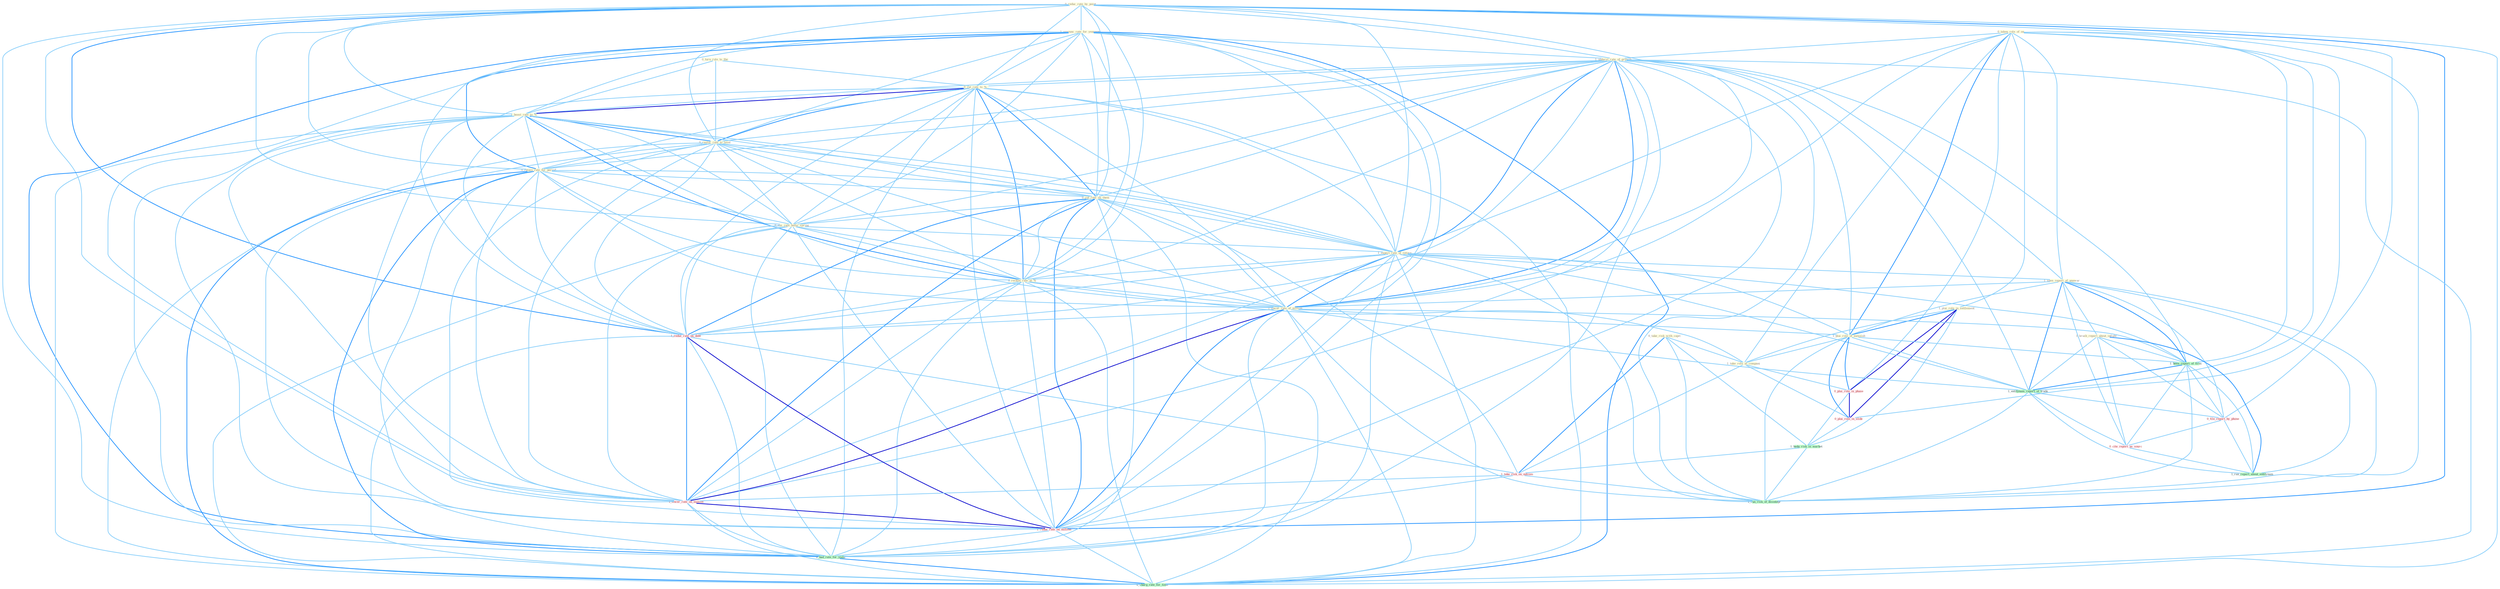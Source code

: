 Graph G{ 
    node
    [shape=polygon,style=filled,width=.5,height=.06,color="#BDFCC9",fixedsize=true,fontsize=4,
    fontcolor="#2f4f4f"];
    {node
    [color="#ffffe0", fontcolor="#8b7d6b"] "0_taken_role_of_on " "0_take_risk_with_capit " "0_turn_rule_to_the " "0_reduc_rate_by_point " "1_announc_rate_for_yearnum " "1_underst_rate_of_growth " "0_cut_rate_to_% " "1_boost_rate_to_% " "0_restor_rate_to_level " "0_retain_rate_for_period " "1_plai_role_in_settlement " "0_cut_rate_on_them " "0_eas_rate_befor_spring " "1_expect_rate_of_return " "0_reckon_rate_at_% " "1_seen_report_of_unawar " "1_lower_rate_of_million " "1_brush_report_about_infight " "1_plai_role_of_messiah " "1_take_role_at_compani "}
{node [color="#fff0f5", fontcolor="#b22222"] "1_reduc_rate_on_debt " "0_plai_role_in_phase " "0_plai_role_in_slide " "1_take_risk_on_outcom " "0_file_report_by_phone " "0_cite_report_as_sourc " "1_lower_rate_on_million " "1_reduc_rate_on_million "}
edge [color="#B0E2FF"];

	"0_taken_role_of_on " -- "1_underst_rate_of_growth " [w="1", color="#87cefa" ];
	"0_taken_role_of_on " -- "1_plai_role_in_settlement " [w="1", color="#87cefa" ];
	"0_taken_role_of_on " -- "1_expect_rate_of_return " [w="1", color="#87cefa" ];
	"0_taken_role_of_on " -- "1_seen_report_of_unawar " [w="1", color="#87cefa" ];
	"0_taken_role_of_on " -- "1_lower_rate_of_million " [w="1", color="#87cefa" ];
	"0_taken_role_of_on " -- "1_plai_role_of_messiah " [w="2", color="#1e90ff" , len=0.8];
	"0_taken_role_of_on " -- "1_take_role_at_compani " [w="1", color="#87cefa" ];
	"0_taken_role_of_on " -- "0_plai_role_in_phase " [w="1", color="#87cefa" ];
	"0_taken_role_of_on " -- "1_been_report_of_firm " [w="1", color="#87cefa" ];
	"0_taken_role_of_on " -- "0_plai_role_in_slide " [w="1", color="#87cefa" ];
	"0_taken_role_of_on " -- "1_entitynam_report_of_trade " [w="1", color="#87cefa" ];
	"0_taken_role_of_on " -- "1_run_risk_of_disintegr " [w="1", color="#87cefa" ];
	"0_take_risk_with_capit " -- "1_take_role_at_compani " [w="1", color="#87cefa" ];
	"0_take_risk_with_capit " -- "1_hedg_risk_in_market " [w="1", color="#87cefa" ];
	"0_take_risk_with_capit " -- "1_take_risk_on_outcom " [w="2", color="#1e90ff" , len=0.8];
	"0_take_risk_with_capit " -- "1_run_risk_of_disintegr " [w="1", color="#87cefa" ];
	"0_turn_rule_to_the " -- "0_cut_rate_to_% " [w="1", color="#87cefa" ];
	"0_turn_rule_to_the " -- "1_boost_rate_to_% " [w="1", color="#87cefa" ];
	"0_turn_rule_to_the " -- "0_restor_rate_to_level " [w="1", color="#87cefa" ];
	"0_reduc_rate_by_point " -- "1_announc_rate_for_yearnum " [w="1", color="#87cefa" ];
	"0_reduc_rate_by_point " -- "1_underst_rate_of_growth " [w="1", color="#87cefa" ];
	"0_reduc_rate_by_point " -- "0_cut_rate_to_% " [w="1", color="#87cefa" ];
	"0_reduc_rate_by_point " -- "1_boost_rate_to_% " [w="1", color="#87cefa" ];
	"0_reduc_rate_by_point " -- "0_restor_rate_to_level " [w="1", color="#87cefa" ];
	"0_reduc_rate_by_point " -- "0_retain_rate_for_period " [w="1", color="#87cefa" ];
	"0_reduc_rate_by_point " -- "0_cut_rate_on_them " [w="1", color="#87cefa" ];
	"0_reduc_rate_by_point " -- "0_eas_rate_befor_spring " [w="1", color="#87cefa" ];
	"0_reduc_rate_by_point " -- "1_expect_rate_of_return " [w="1", color="#87cefa" ];
	"0_reduc_rate_by_point " -- "0_reckon_rate_at_% " [w="1", color="#87cefa" ];
	"0_reduc_rate_by_point " -- "1_lower_rate_of_million " [w="1", color="#87cefa" ];
	"0_reduc_rate_by_point " -- "1_reduc_rate_on_debt " [w="2", color="#1e90ff" , len=0.8];
	"0_reduc_rate_by_point " -- "0_file_report_by_phone " [w="1", color="#87cefa" ];
	"0_reduc_rate_by_point " -- "1_lower_rate_on_million " [w="1", color="#87cefa" ];
	"0_reduc_rate_by_point " -- "1_reduc_rate_on_million " [w="2", color="#1e90ff" , len=0.8];
	"0_reduc_rate_by_point " -- "0_had_rate_for_yield " [w="1", color="#87cefa" ];
	"0_reduc_rate_by_point " -- "0_charg_rate_for_time " [w="1", color="#87cefa" ];
	"1_announc_rate_for_yearnum " -- "1_underst_rate_of_growth " [w="1", color="#87cefa" ];
	"1_announc_rate_for_yearnum " -- "0_cut_rate_to_% " [w="1", color="#87cefa" ];
	"1_announc_rate_for_yearnum " -- "1_boost_rate_to_% " [w="1", color="#87cefa" ];
	"1_announc_rate_for_yearnum " -- "0_restor_rate_to_level " [w="1", color="#87cefa" ];
	"1_announc_rate_for_yearnum " -- "0_retain_rate_for_period " [w="2", color="#1e90ff" , len=0.8];
	"1_announc_rate_for_yearnum " -- "0_cut_rate_on_them " [w="1", color="#87cefa" ];
	"1_announc_rate_for_yearnum " -- "0_eas_rate_befor_spring " [w="1", color="#87cefa" ];
	"1_announc_rate_for_yearnum " -- "1_expect_rate_of_return " [w="1", color="#87cefa" ];
	"1_announc_rate_for_yearnum " -- "0_reckon_rate_at_% " [w="1", color="#87cefa" ];
	"1_announc_rate_for_yearnum " -- "1_lower_rate_of_million " [w="1", color="#87cefa" ];
	"1_announc_rate_for_yearnum " -- "1_reduc_rate_on_debt " [w="1", color="#87cefa" ];
	"1_announc_rate_for_yearnum " -- "1_lower_rate_on_million " [w="1", color="#87cefa" ];
	"1_announc_rate_for_yearnum " -- "1_reduc_rate_on_million " [w="1", color="#87cefa" ];
	"1_announc_rate_for_yearnum " -- "0_had_rate_for_yield " [w="2", color="#1e90ff" , len=0.8];
	"1_announc_rate_for_yearnum " -- "0_charg_rate_for_time " [w="2", color="#1e90ff" , len=0.8];
	"1_underst_rate_of_growth " -- "0_cut_rate_to_% " [w="1", color="#87cefa" ];
	"1_underst_rate_of_growth " -- "1_boost_rate_to_% " [w="1", color="#87cefa" ];
	"1_underst_rate_of_growth " -- "0_restor_rate_to_level " [w="1", color="#87cefa" ];
	"1_underst_rate_of_growth " -- "0_retain_rate_for_period " [w="1", color="#87cefa" ];
	"1_underst_rate_of_growth " -- "0_cut_rate_on_them " [w="1", color="#87cefa" ];
	"1_underst_rate_of_growth " -- "0_eas_rate_befor_spring " [w="1", color="#87cefa" ];
	"1_underst_rate_of_growth " -- "1_expect_rate_of_return " [w="2", color="#1e90ff" , len=0.8];
	"1_underst_rate_of_growth " -- "0_reckon_rate_at_% " [w="1", color="#87cefa" ];
	"1_underst_rate_of_growth " -- "1_seen_report_of_unawar " [w="1", color="#87cefa" ];
	"1_underst_rate_of_growth " -- "1_lower_rate_of_million " [w="2", color="#1e90ff" , len=0.8];
	"1_underst_rate_of_growth " -- "1_plai_role_of_messiah " [w="1", color="#87cefa" ];
	"1_underst_rate_of_growth " -- "1_reduc_rate_on_debt " [w="1", color="#87cefa" ];
	"1_underst_rate_of_growth " -- "1_been_report_of_firm " [w="1", color="#87cefa" ];
	"1_underst_rate_of_growth " -- "1_entitynam_report_of_trade " [w="1", color="#87cefa" ];
	"1_underst_rate_of_growth " -- "1_lower_rate_on_million " [w="1", color="#87cefa" ];
	"1_underst_rate_of_growth " -- "1_reduc_rate_on_million " [w="1", color="#87cefa" ];
	"1_underst_rate_of_growth " -- "1_run_risk_of_disintegr " [w="1", color="#87cefa" ];
	"1_underst_rate_of_growth " -- "0_had_rate_for_yield " [w="1", color="#87cefa" ];
	"1_underst_rate_of_growth " -- "0_charg_rate_for_time " [w="1", color="#87cefa" ];
	"0_cut_rate_to_% " -- "1_boost_rate_to_% " [w="3", color="#0000cd" , len=0.6];
	"0_cut_rate_to_% " -- "0_restor_rate_to_level " [w="2", color="#1e90ff" , len=0.8];
	"0_cut_rate_to_% " -- "0_retain_rate_for_period " [w="1", color="#87cefa" ];
	"0_cut_rate_to_% " -- "0_cut_rate_on_them " [w="2", color="#1e90ff" , len=0.8];
	"0_cut_rate_to_% " -- "0_eas_rate_befor_spring " [w="1", color="#87cefa" ];
	"0_cut_rate_to_% " -- "1_expect_rate_of_return " [w="1", color="#87cefa" ];
	"0_cut_rate_to_% " -- "0_reckon_rate_at_% " [w="2", color="#1e90ff" , len=0.8];
	"0_cut_rate_to_% " -- "1_lower_rate_of_million " [w="1", color="#87cefa" ];
	"0_cut_rate_to_% " -- "1_reduc_rate_on_debt " [w="1", color="#87cefa" ];
	"0_cut_rate_to_% " -- "1_lower_rate_on_million " [w="1", color="#87cefa" ];
	"0_cut_rate_to_% " -- "1_reduc_rate_on_million " [w="1", color="#87cefa" ];
	"0_cut_rate_to_% " -- "0_had_rate_for_yield " [w="1", color="#87cefa" ];
	"0_cut_rate_to_% " -- "0_charg_rate_for_time " [w="1", color="#87cefa" ];
	"1_boost_rate_to_% " -- "0_restor_rate_to_level " [w="2", color="#1e90ff" , len=0.8];
	"1_boost_rate_to_% " -- "0_retain_rate_for_period " [w="1", color="#87cefa" ];
	"1_boost_rate_to_% " -- "0_cut_rate_on_them " [w="1", color="#87cefa" ];
	"1_boost_rate_to_% " -- "0_eas_rate_befor_spring " [w="1", color="#87cefa" ];
	"1_boost_rate_to_% " -- "1_expect_rate_of_return " [w="1", color="#87cefa" ];
	"1_boost_rate_to_% " -- "0_reckon_rate_at_% " [w="2", color="#1e90ff" , len=0.8];
	"1_boost_rate_to_% " -- "1_lower_rate_of_million " [w="1", color="#87cefa" ];
	"1_boost_rate_to_% " -- "1_reduc_rate_on_debt " [w="1", color="#87cefa" ];
	"1_boost_rate_to_% " -- "1_lower_rate_on_million " [w="1", color="#87cefa" ];
	"1_boost_rate_to_% " -- "1_reduc_rate_on_million " [w="1", color="#87cefa" ];
	"1_boost_rate_to_% " -- "0_had_rate_for_yield " [w="1", color="#87cefa" ];
	"1_boost_rate_to_% " -- "0_charg_rate_for_time " [w="1", color="#87cefa" ];
	"0_restor_rate_to_level " -- "0_retain_rate_for_period " [w="1", color="#87cefa" ];
	"0_restor_rate_to_level " -- "0_cut_rate_on_them " [w="1", color="#87cefa" ];
	"0_restor_rate_to_level " -- "0_eas_rate_befor_spring " [w="1", color="#87cefa" ];
	"0_restor_rate_to_level " -- "1_expect_rate_of_return " [w="1", color="#87cefa" ];
	"0_restor_rate_to_level " -- "0_reckon_rate_at_% " [w="1", color="#87cefa" ];
	"0_restor_rate_to_level " -- "1_lower_rate_of_million " [w="1", color="#87cefa" ];
	"0_restor_rate_to_level " -- "1_reduc_rate_on_debt " [w="1", color="#87cefa" ];
	"0_restor_rate_to_level " -- "1_lower_rate_on_million " [w="1", color="#87cefa" ];
	"0_restor_rate_to_level " -- "1_reduc_rate_on_million " [w="1", color="#87cefa" ];
	"0_restor_rate_to_level " -- "0_had_rate_for_yield " [w="1", color="#87cefa" ];
	"0_restor_rate_to_level " -- "0_charg_rate_for_time " [w="1", color="#87cefa" ];
	"0_retain_rate_for_period " -- "0_cut_rate_on_them " [w="1", color="#87cefa" ];
	"0_retain_rate_for_period " -- "0_eas_rate_befor_spring " [w="1", color="#87cefa" ];
	"0_retain_rate_for_period " -- "1_expect_rate_of_return " [w="1", color="#87cefa" ];
	"0_retain_rate_for_period " -- "0_reckon_rate_at_% " [w="1", color="#87cefa" ];
	"0_retain_rate_for_period " -- "1_lower_rate_of_million " [w="1", color="#87cefa" ];
	"0_retain_rate_for_period " -- "1_reduc_rate_on_debt " [w="1", color="#87cefa" ];
	"0_retain_rate_for_period " -- "1_lower_rate_on_million " [w="1", color="#87cefa" ];
	"0_retain_rate_for_period " -- "1_reduc_rate_on_million " [w="1", color="#87cefa" ];
	"0_retain_rate_for_period " -- "0_had_rate_for_yield " [w="2", color="#1e90ff" , len=0.8];
	"0_retain_rate_for_period " -- "0_charg_rate_for_time " [w="2", color="#1e90ff" , len=0.8];
	"1_plai_role_in_settlement " -- "1_plai_role_of_messiah " [w="2", color="#1e90ff" , len=0.8];
	"1_plai_role_in_settlement " -- "1_take_role_at_compani " [w="1", color="#87cefa" ];
	"1_plai_role_in_settlement " -- "0_plai_role_in_phase " [w="3", color="#0000cd" , len=0.6];
	"1_plai_role_in_settlement " -- "0_plai_role_in_slide " [w="3", color="#0000cd" , len=0.6];
	"1_plai_role_in_settlement " -- "1_hedg_risk_in_market " [w="1", color="#87cefa" ];
	"0_cut_rate_on_them " -- "0_eas_rate_befor_spring " [w="1", color="#87cefa" ];
	"0_cut_rate_on_them " -- "1_expect_rate_of_return " [w="1", color="#87cefa" ];
	"0_cut_rate_on_them " -- "0_reckon_rate_at_% " [w="1", color="#87cefa" ];
	"0_cut_rate_on_them " -- "1_lower_rate_of_million " [w="1", color="#87cefa" ];
	"0_cut_rate_on_them " -- "1_reduc_rate_on_debt " [w="2", color="#1e90ff" , len=0.8];
	"0_cut_rate_on_them " -- "1_take_risk_on_outcom " [w="1", color="#87cefa" ];
	"0_cut_rate_on_them " -- "1_lower_rate_on_million " [w="2", color="#1e90ff" , len=0.8];
	"0_cut_rate_on_them " -- "1_reduc_rate_on_million " [w="2", color="#1e90ff" , len=0.8];
	"0_cut_rate_on_them " -- "0_had_rate_for_yield " [w="1", color="#87cefa" ];
	"0_cut_rate_on_them " -- "0_charg_rate_for_time " [w="1", color="#87cefa" ];
	"0_eas_rate_befor_spring " -- "1_expect_rate_of_return " [w="1", color="#87cefa" ];
	"0_eas_rate_befor_spring " -- "0_reckon_rate_at_% " [w="1", color="#87cefa" ];
	"0_eas_rate_befor_spring " -- "1_lower_rate_of_million " [w="1", color="#87cefa" ];
	"0_eas_rate_befor_spring " -- "1_reduc_rate_on_debt " [w="1", color="#87cefa" ];
	"0_eas_rate_befor_spring " -- "1_lower_rate_on_million " [w="1", color="#87cefa" ];
	"0_eas_rate_befor_spring " -- "1_reduc_rate_on_million " [w="1", color="#87cefa" ];
	"0_eas_rate_befor_spring " -- "0_had_rate_for_yield " [w="1", color="#87cefa" ];
	"0_eas_rate_befor_spring " -- "0_charg_rate_for_time " [w="1", color="#87cefa" ];
	"1_expect_rate_of_return " -- "0_reckon_rate_at_% " [w="1", color="#87cefa" ];
	"1_expect_rate_of_return " -- "1_seen_report_of_unawar " [w="1", color="#87cefa" ];
	"1_expect_rate_of_return " -- "1_lower_rate_of_million " [w="2", color="#1e90ff" , len=0.8];
	"1_expect_rate_of_return " -- "1_plai_role_of_messiah " [w="1", color="#87cefa" ];
	"1_expect_rate_of_return " -- "1_reduc_rate_on_debt " [w="1", color="#87cefa" ];
	"1_expect_rate_of_return " -- "1_been_report_of_firm " [w="1", color="#87cefa" ];
	"1_expect_rate_of_return " -- "1_entitynam_report_of_trade " [w="1", color="#87cefa" ];
	"1_expect_rate_of_return " -- "1_lower_rate_on_million " [w="1", color="#87cefa" ];
	"1_expect_rate_of_return " -- "1_reduc_rate_on_million " [w="1", color="#87cefa" ];
	"1_expect_rate_of_return " -- "1_run_risk_of_disintegr " [w="1", color="#87cefa" ];
	"1_expect_rate_of_return " -- "0_had_rate_for_yield " [w="1", color="#87cefa" ];
	"1_expect_rate_of_return " -- "0_charg_rate_for_time " [w="1", color="#87cefa" ];
	"0_reckon_rate_at_% " -- "1_lower_rate_of_million " [w="1", color="#87cefa" ];
	"0_reckon_rate_at_% " -- "1_take_role_at_compani " [w="1", color="#87cefa" ];
	"0_reckon_rate_at_% " -- "1_reduc_rate_on_debt " [w="1", color="#87cefa" ];
	"0_reckon_rate_at_% " -- "1_lower_rate_on_million " [w="1", color="#87cefa" ];
	"0_reckon_rate_at_% " -- "1_reduc_rate_on_million " [w="1", color="#87cefa" ];
	"0_reckon_rate_at_% " -- "0_had_rate_for_yield " [w="1", color="#87cefa" ];
	"0_reckon_rate_at_% " -- "0_charg_rate_for_time " [w="1", color="#87cefa" ];
	"1_seen_report_of_unawar " -- "1_lower_rate_of_million " [w="1", color="#87cefa" ];
	"1_seen_report_of_unawar " -- "1_brush_report_about_infight " [w="1", color="#87cefa" ];
	"1_seen_report_of_unawar " -- "1_plai_role_of_messiah " [w="1", color="#87cefa" ];
	"1_seen_report_of_unawar " -- "1_been_report_of_firm " [w="2", color="#1e90ff" , len=0.8];
	"1_seen_report_of_unawar " -- "1_entitynam_report_of_trade " [w="2", color="#1e90ff" , len=0.8];
	"1_seen_report_of_unawar " -- "0_file_report_by_phone " [w="1", color="#87cefa" ];
	"1_seen_report_of_unawar " -- "0_cite_report_as_sourc " [w="1", color="#87cefa" ];
	"1_seen_report_of_unawar " -- "1_run_risk_of_disintegr " [w="1", color="#87cefa" ];
	"1_seen_report_of_unawar " -- "1_ran_report_about_entitynam " [w="1", color="#87cefa" ];
	"1_lower_rate_of_million " -- "1_plai_role_of_messiah " [w="1", color="#87cefa" ];
	"1_lower_rate_of_million " -- "1_reduc_rate_on_debt " [w="1", color="#87cefa" ];
	"1_lower_rate_of_million " -- "1_been_report_of_firm " [w="1", color="#87cefa" ];
	"1_lower_rate_of_million " -- "1_entitynam_report_of_trade " [w="1", color="#87cefa" ];
	"1_lower_rate_of_million " -- "1_lower_rate_on_million " [w="3", color="#0000cd" , len=0.6];
	"1_lower_rate_of_million " -- "1_reduc_rate_on_million " [w="2", color="#1e90ff" , len=0.8];
	"1_lower_rate_of_million " -- "1_run_risk_of_disintegr " [w="1", color="#87cefa" ];
	"1_lower_rate_of_million " -- "0_had_rate_for_yield " [w="1", color="#87cefa" ];
	"1_lower_rate_of_million " -- "0_charg_rate_for_time " [w="1", color="#87cefa" ];
	"1_brush_report_about_infight " -- "1_been_report_of_firm " [w="1", color="#87cefa" ];
	"1_brush_report_about_infight " -- "1_entitynam_report_of_trade " [w="1", color="#87cefa" ];
	"1_brush_report_about_infight " -- "0_file_report_by_phone " [w="1", color="#87cefa" ];
	"1_brush_report_about_infight " -- "0_cite_report_as_sourc " [w="1", color="#87cefa" ];
	"1_brush_report_about_infight " -- "1_ran_report_about_entitynam " [w="2", color="#1e90ff" , len=0.8];
	"1_plai_role_of_messiah " -- "1_take_role_at_compani " [w="1", color="#87cefa" ];
	"1_plai_role_of_messiah " -- "0_plai_role_in_phase " [w="2", color="#1e90ff" , len=0.8];
	"1_plai_role_of_messiah " -- "1_been_report_of_firm " [w="1", color="#87cefa" ];
	"1_plai_role_of_messiah " -- "0_plai_role_in_slide " [w="2", color="#1e90ff" , len=0.8];
	"1_plai_role_of_messiah " -- "1_entitynam_report_of_trade " [w="1", color="#87cefa" ];
	"1_plai_role_of_messiah " -- "1_run_risk_of_disintegr " [w="1", color="#87cefa" ];
	"1_take_role_at_compani " -- "0_plai_role_in_phase " [w="1", color="#87cefa" ];
	"1_take_role_at_compani " -- "0_plai_role_in_slide " [w="1", color="#87cefa" ];
	"1_take_role_at_compani " -- "1_take_risk_on_outcom " [w="1", color="#87cefa" ];
	"1_reduc_rate_on_debt " -- "1_take_risk_on_outcom " [w="1", color="#87cefa" ];
	"1_reduc_rate_on_debt " -- "1_lower_rate_on_million " [w="2", color="#1e90ff" , len=0.8];
	"1_reduc_rate_on_debt " -- "1_reduc_rate_on_million " [w="3", color="#0000cd" , len=0.6];
	"1_reduc_rate_on_debt " -- "0_had_rate_for_yield " [w="1", color="#87cefa" ];
	"1_reduc_rate_on_debt " -- "0_charg_rate_for_time " [w="1", color="#87cefa" ];
	"0_plai_role_in_phase " -- "0_plai_role_in_slide " [w="3", color="#0000cd" , len=0.6];
	"0_plai_role_in_phase " -- "1_hedg_risk_in_market " [w="1", color="#87cefa" ];
	"1_been_report_of_firm " -- "1_entitynam_report_of_trade " [w="2", color="#1e90ff" , len=0.8];
	"1_been_report_of_firm " -- "0_file_report_by_phone " [w="1", color="#87cefa" ];
	"1_been_report_of_firm " -- "0_cite_report_as_sourc " [w="1", color="#87cefa" ];
	"1_been_report_of_firm " -- "1_run_risk_of_disintegr " [w="1", color="#87cefa" ];
	"1_been_report_of_firm " -- "1_ran_report_about_entitynam " [w="1", color="#87cefa" ];
	"0_plai_role_in_slide " -- "1_hedg_risk_in_market " [w="1", color="#87cefa" ];
	"1_entitynam_report_of_trade " -- "0_file_report_by_phone " [w="1", color="#87cefa" ];
	"1_entitynam_report_of_trade " -- "0_cite_report_as_sourc " [w="1", color="#87cefa" ];
	"1_entitynam_report_of_trade " -- "1_run_risk_of_disintegr " [w="1", color="#87cefa" ];
	"1_entitynam_report_of_trade " -- "1_ran_report_about_entitynam " [w="1", color="#87cefa" ];
	"1_hedg_risk_in_market " -- "1_take_risk_on_outcom " [w="1", color="#87cefa" ];
	"1_hedg_risk_in_market " -- "1_run_risk_of_disintegr " [w="1", color="#87cefa" ];
	"1_take_risk_on_outcom " -- "1_lower_rate_on_million " [w="1", color="#87cefa" ];
	"1_take_risk_on_outcom " -- "1_reduc_rate_on_million " [w="1", color="#87cefa" ];
	"1_take_risk_on_outcom " -- "1_run_risk_of_disintegr " [w="1", color="#87cefa" ];
	"0_file_report_by_phone " -- "0_cite_report_as_sourc " [w="1", color="#87cefa" ];
	"0_file_report_by_phone " -- "1_ran_report_about_entitynam " [w="1", color="#87cefa" ];
	"0_cite_report_as_sourc " -- "1_ran_report_about_entitynam " [w="1", color="#87cefa" ];
	"1_lower_rate_on_million " -- "1_reduc_rate_on_million " [w="3", color="#0000cd" , len=0.6];
	"1_lower_rate_on_million " -- "0_had_rate_for_yield " [w="1", color="#87cefa" ];
	"1_lower_rate_on_million " -- "0_charg_rate_for_time " [w="1", color="#87cefa" ];
	"1_reduc_rate_on_million " -- "0_had_rate_for_yield " [w="1", color="#87cefa" ];
	"1_reduc_rate_on_million " -- "0_charg_rate_for_time " [w="1", color="#87cefa" ];
	"0_had_rate_for_yield " -- "0_charg_rate_for_time " [w="2", color="#1e90ff" , len=0.8];
}